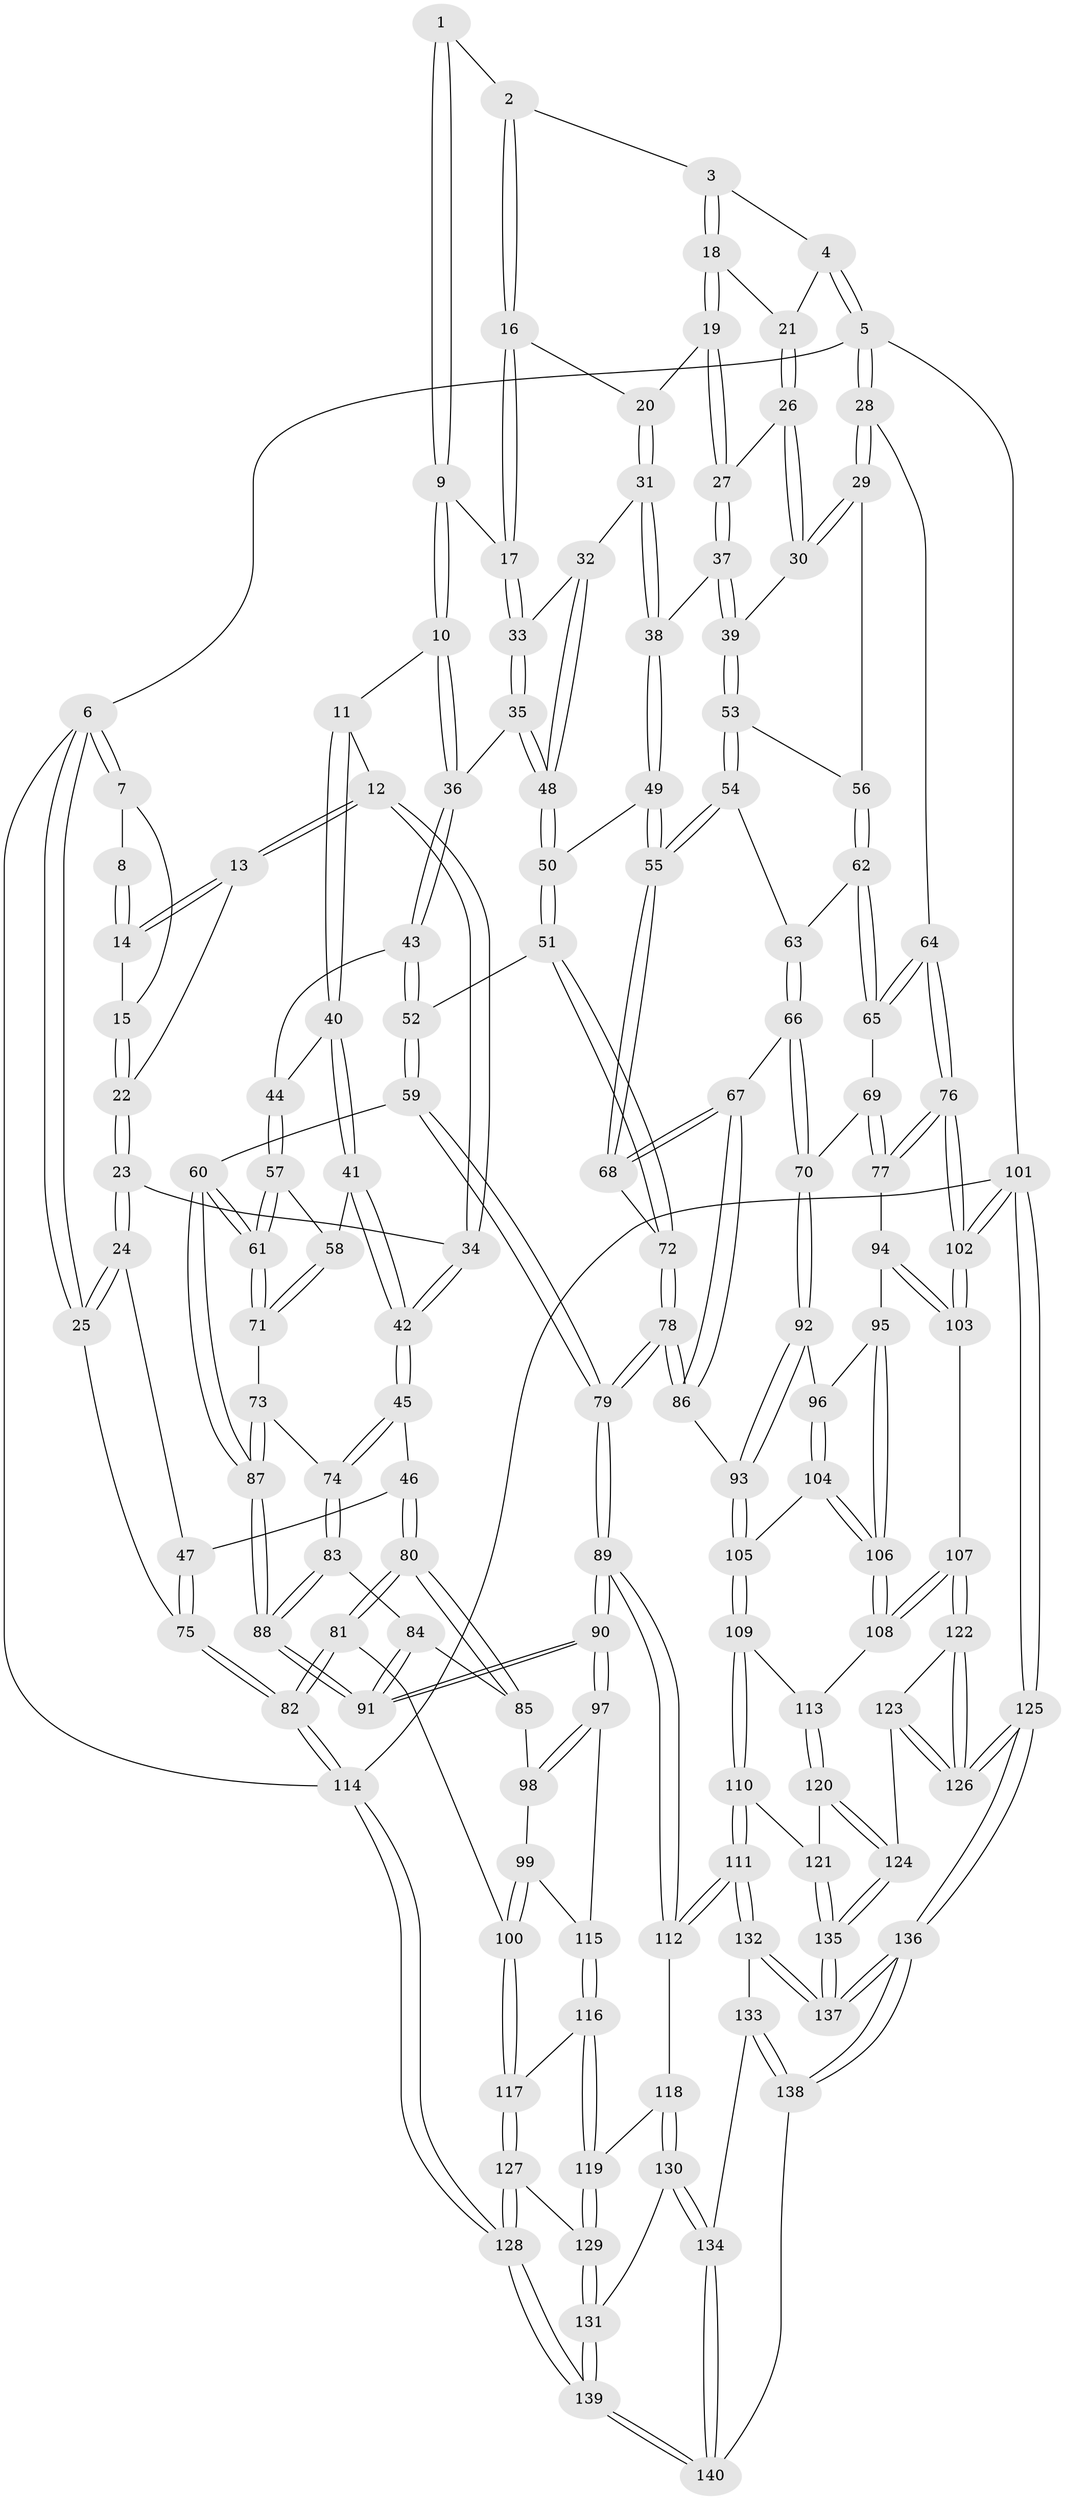 // Generated by graph-tools (version 1.1) at 2025/27/03/15/25 16:27:57]
// undirected, 140 vertices, 347 edges
graph export_dot {
graph [start="1"]
  node [color=gray90,style=filled];
  1 [pos="+0.29539960590858727+0"];
  2 [pos="+0.6120515050254771+0"];
  3 [pos="+0.6372445447589804+0"];
  4 [pos="+1+0"];
  5 [pos="+1+0"];
  6 [pos="+0+0"];
  7 [pos="+0.017451742683908842+0"];
  8 [pos="+0.285352570167671+0"];
  9 [pos="+0.40527918747127123+0.0443430379942978"];
  10 [pos="+0.3138045451278844+0.12585632819689227"];
  11 [pos="+0.2944527918734447+0.126196950361741"];
  12 [pos="+0.2875422937207885+0.12147513604750054"];
  13 [pos="+0.26285015780212817+0.056025113670641634"];
  14 [pos="+0.26192197790800914+0.004979208753071175"];
  15 [pos="+0.09978831252902809+0.05890717954658858"];
  16 [pos="+0.5261830189392269+0.0668635209319537"];
  17 [pos="+0.5008625137744669+0.08756387708177002"];
  18 [pos="+0.7092632174875765+0.015046486485752998"];
  19 [pos="+0.7008511720885466+0.10433268174077011"];
  20 [pos="+0.5643558094471153+0.08614032241262393"];
  21 [pos="+0.8754020837342871+0.05569746189509769"];
  22 [pos="+0.10107023861122279+0.08424952579378334"];
  23 [pos="+0.09026060671149885+0.12283859525620308"];
  24 [pos="+0.014988035833476576+0.16984768761366814"];
  25 [pos="+0+0.16557750912203484"];
  26 [pos="+0.8745310984365846+0.07444592492164123"];
  27 [pos="+0.7106571844785448+0.12949173458909505"];
  28 [pos="+1+0.24030092285298807"];
  29 [pos="+0.9402597458352637+0.19423568254238413"];
  30 [pos="+0.9085067281589729+0.16576868711246534"];
  31 [pos="+0.6179826190991327+0.195159927502445"];
  32 [pos="+0.6046304951148277+0.19669148677781284"];
  33 [pos="+0.4848765411421552+0.1412031873501181"];
  34 [pos="+0.17218433029334249+0.1665997372891219"];
  35 [pos="+0.4693190284895803+0.16535048768192723"];
  36 [pos="+0.43048584451244126+0.18597197464579995"];
  37 [pos="+0.7109108841428781+0.18459601732086564"];
  38 [pos="+0.6577367645235267+0.20609228483936257"];
  39 [pos="+0.7265011136893074+0.19793574027759933"];
  40 [pos="+0.289757889229109+0.21472585973345495"];
  41 [pos="+0.2259936433260403+0.32775539514181645"];
  42 [pos="+0.19388079320521232+0.33809230605885693"];
  43 [pos="+0.42961701199441416+0.18876996914392796"];
  44 [pos="+0.3888605235227829+0.2579537138204201"];
  45 [pos="+0.19292983990494234+0.3389166476130431"];
  46 [pos="+0.1723493239325931+0.3482483522634728"];
  47 [pos="+0.12397201039750706+0.33792733370309114"];
  48 [pos="+0.5329306243963365+0.24605599709541812"];
  49 [pos="+0.64018127202345+0.24352334662491198"];
  50 [pos="+0.5402087563114744+0.329250496361107"];
  51 [pos="+0.5307682875414758+0.3593305606344385"];
  52 [pos="+0.5163717566333982+0.3638231812937369"];
  53 [pos="+0.7284047233829193+0.20284823912442873"];
  54 [pos="+0.7494403204279115+0.27134587091026147"];
  55 [pos="+0.6684990759600453+0.3563554928762843"];
  56 [pos="+0.8860333051812314+0.2603191412168322"];
  57 [pos="+0.3821023939890993+0.33267164257188014"];
  58 [pos="+0.30099324409176575+0.3396173270924866"];
  59 [pos="+0.4643626778943624+0.3903149132565022"];
  60 [pos="+0.46041563219647286+0.3891968065676606"];
  61 [pos="+0.4501375906356868+0.3840302284603542"];
  62 [pos="+0.855761486597624+0.3064173947922745"];
  63 [pos="+0.7748638387441881+0.29226720639149356"];
  64 [pos="+1+0.3385128905332673"];
  65 [pos="+0.8741793172049309+0.3664753789549897"];
  66 [pos="+0.7576438639211652+0.44841353995200783"];
  67 [pos="+0.6951353189056533+0.42909567472883486"];
  68 [pos="+0.6524790528907791+0.39311132914640284"];
  69 [pos="+0.8644428406654879+0.3896779254943623"];
  70 [pos="+0.7787522524371702+0.46337120916947555"];
  71 [pos="+0.3274465472331621+0.44267297737951855"];
  72 [pos="+0.5992274024648276+0.39020294096243635"];
  73 [pos="+0.3220420225024494+0.4541352967544488"];
  74 [pos="+0.2702169126452171+0.4471216931267403"];
  75 [pos="+0+0.45899576152415217"];
  76 [pos="+1+0.47630811316324906"];
  77 [pos="+1+0.5148223312364029"];
  78 [pos="+0.5694554769808494+0.5879687227261733"];
  79 [pos="+0.4790393046145827+0.6160234002623303"];
  80 [pos="+0.15005355299913933+0.5064199165021996"];
  81 [pos="+0.0222694244298293+0.6354715422364988"];
  82 [pos="+0+0.6081720323817171"];
  83 [pos="+0.2635759169077669+0.4903234453696225"];
  84 [pos="+0.20075020679638025+0.5163713005046681"];
  85 [pos="+0.19497600177618477+0.5174644343715568"];
  86 [pos="+0.5993388556165485+0.5879949886758599"];
  87 [pos="+0.34040138329775593+0.49670880081363145"];
  88 [pos="+0.33734703972264224+0.5459785545786274"];
  89 [pos="+0.45457425803534784+0.6431722589338003"];
  90 [pos="+0.36795505742435736+0.6182631644725788"];
  91 [pos="+0.3428454255522463+0.5638342136659295"];
  92 [pos="+0.7934609345175517+0.5121977937066943"];
  93 [pos="+0.6157639747362598+0.5939460947796016"];
  94 [pos="+0.9884059385127144+0.5218716969426334"];
  95 [pos="+0.8283709230798199+0.5513706888571417"];
  96 [pos="+0.8118902390776402+0.5366485365042998"];
  97 [pos="+0.36127489434155313+0.6203507589480801"];
  98 [pos="+0.2112873695712715+0.5378776801382494"];
  99 [pos="+0.2560845329688557+0.6502919190415066"];
  100 [pos="+0.11503783019047331+0.7036322698741906"];
  101 [pos="+1+1"];
  102 [pos="+1+0.687708714005853"];
  103 [pos="+0.9200398127912364+0.706016431832279"];
  104 [pos="+0.6933063281275043+0.6376211888953486"];
  105 [pos="+0.6710178685062084+0.6454513570912342"];
  106 [pos="+0.8328504055663024+0.6519138565021337"];
  107 [pos="+0.8657382098673791+0.7291529014350748"];
  108 [pos="+0.8492272937951784+0.7188582238491773"];
  109 [pos="+0.6892460215127433+0.7136402575724293"];
  110 [pos="+0.5763655468439983+0.818974436399707"];
  111 [pos="+0.5584517733871902+0.8217194703680908"];
  112 [pos="+0.4616610500811701+0.686161488286188"];
  113 [pos="+0.78235239788071+0.7387156397622213"];
  114 [pos="+0+1"];
  115 [pos="+0.31244823985498915+0.6407710298496538"];
  116 [pos="+0.2789227206342775+0.7942768774264495"];
  117 [pos="+0.13475166278447853+0.752121090631096"];
  118 [pos="+0.3303398721143079+0.8279080753845064"];
  119 [pos="+0.30774141534276434+0.8169721303961841"];
  120 [pos="+0.7464205673568506+0.8071476555694644"];
  121 [pos="+0.6372599291628492+0.8402776010278385"];
  122 [pos="+0.8749211567736405+0.7592831420217371"];
  123 [pos="+0.7823843253066483+0.8790293092141777"];
  124 [pos="+0.7705773500010193+0.8798747080302259"];
  125 [pos="+1+1"];
  126 [pos="+1+0.9981072858244197"];
  127 [pos="+0.1293750243008933+0.8873139608577295"];
  128 [pos="+0+1"];
  129 [pos="+0.17083360831181754+0.8981855642240683"];
  130 [pos="+0.3374066521569715+0.8664877575322165"];
  131 [pos="+0.2682693258902528+0.9438694279992339"];
  132 [pos="+0.556343772158185+0.8274077698896066"];
  133 [pos="+0.5493419189518826+0.842170457157974"];
  134 [pos="+0.4394178924539105+0.9307800376936214"];
  135 [pos="+0.7258454401440497+0.9193326757328767"];
  136 [pos="+0.7414302589272731+1"];
  137 [pos="+0.7241240407380872+1"];
  138 [pos="+0.6491606133949057+1"];
  139 [pos="+0.329044989463151+1"];
  140 [pos="+0.4047925245665147+1"];
  1 -- 2;
  1 -- 9;
  1 -- 9;
  2 -- 3;
  2 -- 16;
  2 -- 16;
  3 -- 4;
  3 -- 18;
  3 -- 18;
  4 -- 5;
  4 -- 5;
  4 -- 21;
  5 -- 6;
  5 -- 28;
  5 -- 28;
  5 -- 101;
  6 -- 7;
  6 -- 7;
  6 -- 25;
  6 -- 25;
  6 -- 114;
  7 -- 8;
  7 -- 15;
  8 -- 14;
  8 -- 14;
  9 -- 10;
  9 -- 10;
  9 -- 17;
  10 -- 11;
  10 -- 36;
  10 -- 36;
  11 -- 12;
  11 -- 40;
  11 -- 40;
  12 -- 13;
  12 -- 13;
  12 -- 34;
  12 -- 34;
  13 -- 14;
  13 -- 14;
  13 -- 22;
  14 -- 15;
  15 -- 22;
  15 -- 22;
  16 -- 17;
  16 -- 17;
  16 -- 20;
  17 -- 33;
  17 -- 33;
  18 -- 19;
  18 -- 19;
  18 -- 21;
  19 -- 20;
  19 -- 27;
  19 -- 27;
  20 -- 31;
  20 -- 31;
  21 -- 26;
  21 -- 26;
  22 -- 23;
  22 -- 23;
  23 -- 24;
  23 -- 24;
  23 -- 34;
  24 -- 25;
  24 -- 25;
  24 -- 47;
  25 -- 75;
  26 -- 27;
  26 -- 30;
  26 -- 30;
  27 -- 37;
  27 -- 37;
  28 -- 29;
  28 -- 29;
  28 -- 64;
  29 -- 30;
  29 -- 30;
  29 -- 56;
  30 -- 39;
  31 -- 32;
  31 -- 38;
  31 -- 38;
  32 -- 33;
  32 -- 48;
  32 -- 48;
  33 -- 35;
  33 -- 35;
  34 -- 42;
  34 -- 42;
  35 -- 36;
  35 -- 48;
  35 -- 48;
  36 -- 43;
  36 -- 43;
  37 -- 38;
  37 -- 39;
  37 -- 39;
  38 -- 49;
  38 -- 49;
  39 -- 53;
  39 -- 53;
  40 -- 41;
  40 -- 41;
  40 -- 44;
  41 -- 42;
  41 -- 42;
  41 -- 58;
  42 -- 45;
  42 -- 45;
  43 -- 44;
  43 -- 52;
  43 -- 52;
  44 -- 57;
  44 -- 57;
  45 -- 46;
  45 -- 74;
  45 -- 74;
  46 -- 47;
  46 -- 80;
  46 -- 80;
  47 -- 75;
  47 -- 75;
  48 -- 50;
  48 -- 50;
  49 -- 50;
  49 -- 55;
  49 -- 55;
  50 -- 51;
  50 -- 51;
  51 -- 52;
  51 -- 72;
  51 -- 72;
  52 -- 59;
  52 -- 59;
  53 -- 54;
  53 -- 54;
  53 -- 56;
  54 -- 55;
  54 -- 55;
  54 -- 63;
  55 -- 68;
  55 -- 68;
  56 -- 62;
  56 -- 62;
  57 -- 58;
  57 -- 61;
  57 -- 61;
  58 -- 71;
  58 -- 71;
  59 -- 60;
  59 -- 79;
  59 -- 79;
  60 -- 61;
  60 -- 61;
  60 -- 87;
  60 -- 87;
  61 -- 71;
  61 -- 71;
  62 -- 63;
  62 -- 65;
  62 -- 65;
  63 -- 66;
  63 -- 66;
  64 -- 65;
  64 -- 65;
  64 -- 76;
  64 -- 76;
  65 -- 69;
  66 -- 67;
  66 -- 70;
  66 -- 70;
  67 -- 68;
  67 -- 68;
  67 -- 86;
  67 -- 86;
  68 -- 72;
  69 -- 70;
  69 -- 77;
  69 -- 77;
  70 -- 92;
  70 -- 92;
  71 -- 73;
  72 -- 78;
  72 -- 78;
  73 -- 74;
  73 -- 87;
  73 -- 87;
  74 -- 83;
  74 -- 83;
  75 -- 82;
  75 -- 82;
  76 -- 77;
  76 -- 77;
  76 -- 102;
  76 -- 102;
  77 -- 94;
  78 -- 79;
  78 -- 79;
  78 -- 86;
  78 -- 86;
  79 -- 89;
  79 -- 89;
  80 -- 81;
  80 -- 81;
  80 -- 85;
  80 -- 85;
  81 -- 82;
  81 -- 82;
  81 -- 100;
  82 -- 114;
  82 -- 114;
  83 -- 84;
  83 -- 88;
  83 -- 88;
  84 -- 85;
  84 -- 91;
  84 -- 91;
  85 -- 98;
  86 -- 93;
  87 -- 88;
  87 -- 88;
  88 -- 91;
  88 -- 91;
  89 -- 90;
  89 -- 90;
  89 -- 112;
  89 -- 112;
  90 -- 91;
  90 -- 91;
  90 -- 97;
  90 -- 97;
  92 -- 93;
  92 -- 93;
  92 -- 96;
  93 -- 105;
  93 -- 105;
  94 -- 95;
  94 -- 103;
  94 -- 103;
  95 -- 96;
  95 -- 106;
  95 -- 106;
  96 -- 104;
  96 -- 104;
  97 -- 98;
  97 -- 98;
  97 -- 115;
  98 -- 99;
  99 -- 100;
  99 -- 100;
  99 -- 115;
  100 -- 117;
  100 -- 117;
  101 -- 102;
  101 -- 102;
  101 -- 125;
  101 -- 125;
  101 -- 114;
  102 -- 103;
  102 -- 103;
  103 -- 107;
  104 -- 105;
  104 -- 106;
  104 -- 106;
  105 -- 109;
  105 -- 109;
  106 -- 108;
  106 -- 108;
  107 -- 108;
  107 -- 108;
  107 -- 122;
  107 -- 122;
  108 -- 113;
  109 -- 110;
  109 -- 110;
  109 -- 113;
  110 -- 111;
  110 -- 111;
  110 -- 121;
  111 -- 112;
  111 -- 112;
  111 -- 132;
  111 -- 132;
  112 -- 118;
  113 -- 120;
  113 -- 120;
  114 -- 128;
  114 -- 128;
  115 -- 116;
  115 -- 116;
  116 -- 117;
  116 -- 119;
  116 -- 119;
  117 -- 127;
  117 -- 127;
  118 -- 119;
  118 -- 130;
  118 -- 130;
  119 -- 129;
  119 -- 129;
  120 -- 121;
  120 -- 124;
  120 -- 124;
  121 -- 135;
  121 -- 135;
  122 -- 123;
  122 -- 126;
  122 -- 126;
  123 -- 124;
  123 -- 126;
  123 -- 126;
  124 -- 135;
  124 -- 135;
  125 -- 126;
  125 -- 126;
  125 -- 136;
  125 -- 136;
  127 -- 128;
  127 -- 128;
  127 -- 129;
  128 -- 139;
  128 -- 139;
  129 -- 131;
  129 -- 131;
  130 -- 131;
  130 -- 134;
  130 -- 134;
  131 -- 139;
  131 -- 139;
  132 -- 133;
  132 -- 137;
  132 -- 137;
  133 -- 134;
  133 -- 138;
  133 -- 138;
  134 -- 140;
  134 -- 140;
  135 -- 137;
  135 -- 137;
  136 -- 137;
  136 -- 137;
  136 -- 138;
  136 -- 138;
  138 -- 140;
  139 -- 140;
  139 -- 140;
}
